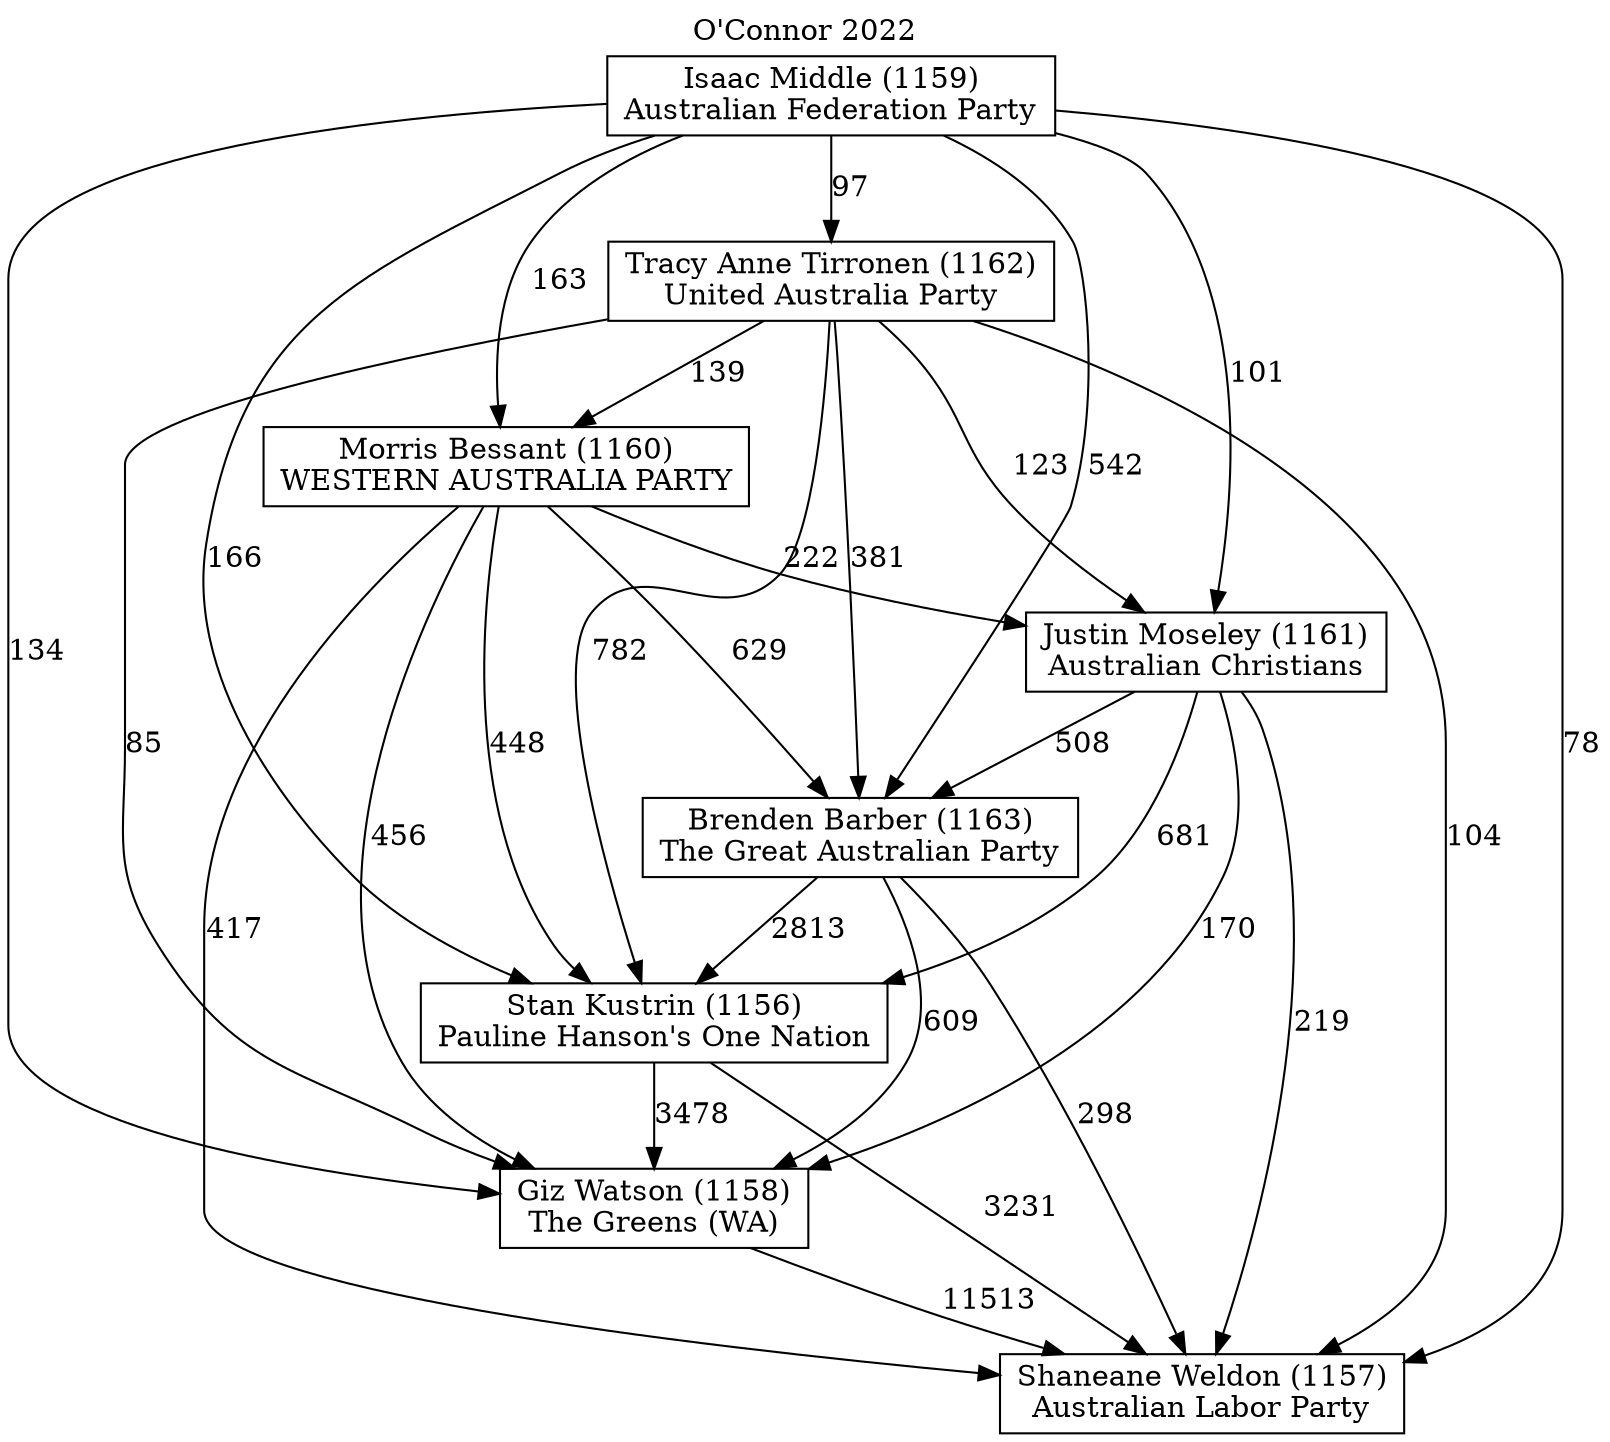 // House preference flow
digraph "Shaneane Weldon (1157)_O'Connor_2022" {
	graph [label="O'Connor 2022" labelloc=t mclimit=10]
	node [shape=box]
	"Giz Watson (1158)" [label="Giz Watson (1158)
The Greens (WA)"]
	"Morris Bessant (1160)" [label="Morris Bessant (1160)
WESTERN AUSTRALIA PARTY"]
	"Isaac Middle (1159)" [label="Isaac Middle (1159)
Australian Federation Party"]
	"Tracy Anne Tirronen (1162)" [label="Tracy Anne Tirronen (1162)
United Australia Party"]
	"Brenden Barber (1163)" [label="Brenden Barber (1163)
The Great Australian Party"]
	"Stan Kustrin (1156)" [label="Stan Kustrin (1156)
Pauline Hanson's One Nation"]
	"Shaneane Weldon (1157)" [label="Shaneane Weldon (1157)
Australian Labor Party"]
	"Justin Moseley (1161)" [label="Justin Moseley (1161)
Australian Christians"]
	"Isaac Middle (1159)" -> "Tracy Anne Tirronen (1162)" [label=97]
	"Tracy Anne Tirronen (1162)" -> "Brenden Barber (1163)" [label=381]
	"Tracy Anne Tirronen (1162)" -> "Stan Kustrin (1156)" [label=782]
	"Isaac Middle (1159)" -> "Stan Kustrin (1156)" [label=166]
	"Brenden Barber (1163)" -> "Giz Watson (1158)" [label=609]
	"Brenden Barber (1163)" -> "Shaneane Weldon (1157)" [label=298]
	"Justin Moseley (1161)" -> "Giz Watson (1158)" [label=170]
	"Brenden Barber (1163)" -> "Stan Kustrin (1156)" [label=2813]
	"Tracy Anne Tirronen (1162)" -> "Morris Bessant (1160)" [label=139]
	"Tracy Anne Tirronen (1162)" -> "Giz Watson (1158)" [label=85]
	"Isaac Middle (1159)" -> "Morris Bessant (1160)" [label=163]
	"Tracy Anne Tirronen (1162)" -> "Justin Moseley (1161)" [label=123]
	"Isaac Middle (1159)" -> "Giz Watson (1158)" [label=134]
	"Justin Moseley (1161)" -> "Shaneane Weldon (1157)" [label=219]
	"Morris Bessant (1160)" -> "Giz Watson (1158)" [label=456]
	"Isaac Middle (1159)" -> "Brenden Barber (1163)" [label=542]
	"Morris Bessant (1160)" -> "Stan Kustrin (1156)" [label=448]
	"Justin Moseley (1161)" -> "Stan Kustrin (1156)" [label=681]
	"Morris Bessant (1160)" -> "Shaneane Weldon (1157)" [label=417]
	"Isaac Middle (1159)" -> "Shaneane Weldon (1157)" [label=78]
	"Justin Moseley (1161)" -> "Brenden Barber (1163)" [label=508]
	"Stan Kustrin (1156)" -> "Giz Watson (1158)" [label=3478]
	"Tracy Anne Tirronen (1162)" -> "Shaneane Weldon (1157)" [label=104]
	"Morris Bessant (1160)" -> "Brenden Barber (1163)" [label=629]
	"Morris Bessant (1160)" -> "Justin Moseley (1161)" [label=222]
	"Isaac Middle (1159)" -> "Justin Moseley (1161)" [label=101]
	"Stan Kustrin (1156)" -> "Shaneane Weldon (1157)" [label=3231]
	"Giz Watson (1158)" -> "Shaneane Weldon (1157)" [label=11513]
}
